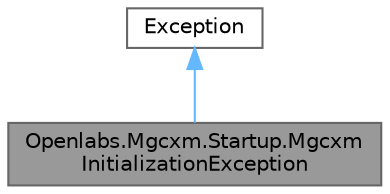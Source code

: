 digraph "Openlabs.Mgcxm.Startup.MgcxmInitializationException"
{
 // LATEX_PDF_SIZE
  bgcolor="transparent";
  edge [fontname=Helvetica,fontsize=10,labelfontname=Helvetica,labelfontsize=10];
  node [fontname=Helvetica,fontsize=10,shape=box,height=0.2,width=0.4];
  Node1 [id="Node000001",label="Openlabs.Mgcxm.Startup.Mgcxm\lInitializationException",height=0.2,width=0.4,color="gray40", fillcolor="grey60", style="filled", fontcolor="black",tooltip="Exception thrown when there's an error during Mgcxm initialization."];
  Node2 -> Node1 [id="edge2_Node000001_Node000002",dir="back",color="steelblue1",style="solid",tooltip=" "];
  Node2 [id="Node000002",label="Exception",height=0.2,width=0.4,color="gray40", fillcolor="white", style="filled",tooltip=" "];
}
